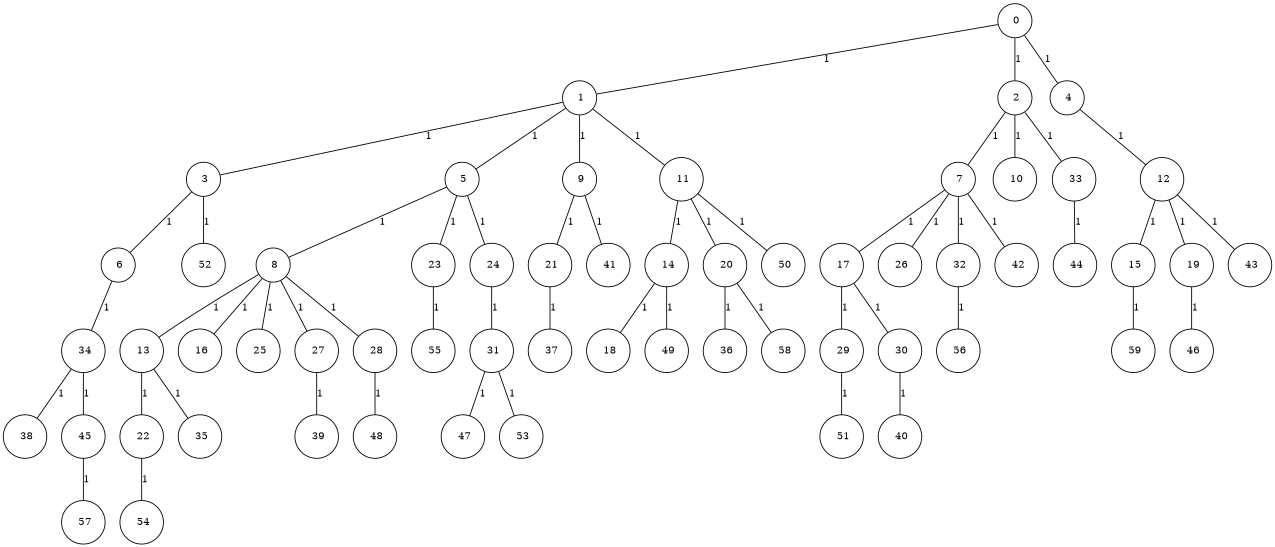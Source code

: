 graph G {
size="8.5,11;"
ratio = "expand;"
fixedsize="true;"
overlap="scale;"
node[shape=circle,width=.12,hight=.12,fontsize=12]
edge[fontsize=12]

0[label=" 0" color=black, pos="0.536979,2.670854!"];
1[label=" 1" color=black, pos="1.1213104,1.3860885!"];
2[label=" 2" color=black, pos="0.57354989,2.5806518!"];
3[label=" 3" color=black, pos="0.11273539,1.6377446!"];
4[label=" 4" color=black, pos="0.0056219022,0.24266778!"];
5[label=" 5" color=black, pos="2.064685,1.299079!"];
6[label=" 6" color=black, pos="0.27597663,0.90470313!"];
7[label=" 7" color=black, pos="1.5376848,1.0591148!"];
8[label=" 8" color=black, pos="2.5247093,2.9465686!"];
9[label=" 9" color=black, pos="2.7189433,0.32548601!"];
10[label=" 10" color=black, pos="0.18600176,1.5939268!"];
11[label=" 11" color=black, pos="0.13433032,2.6969191!"];
12[label=" 12" color=black, pos="2.1487976,0.34430217!"];
13[label=" 13" color=black, pos="1.7962219,2.836657!"];
14[label=" 14" color=black, pos="2.5570072,1.113841!"];
15[label=" 15" color=black, pos="1.5333533,2.1693557!"];
16[label=" 16" color=black, pos="1.9029246,2.7040823!"];
17[label=" 17" color=black, pos="0.44858146,1.9143611!"];
18[label=" 18" color=black, pos="0.93570611,2.9333204!"];
19[label=" 19" color=black, pos="2.7399592,2.2099887!"];
20[label=" 20" color=black, pos="1.5698263,2.1022395!"];
21[label=" 21" color=black, pos="2.197672,2.4382467!"];
22[label=" 22" color=black, pos="1.6802566,2.8493712!"];
23[label=" 23" color=black, pos="1.7250435,0.27167253!"];
24[label=" 24" color=black, pos="0.13465133,2.2498359!"];
25[label=" 25" color=black, pos="0.0053231823,2.217816!"];
26[label=" 26" color=black, pos="1.6724848,2.0110657!"];
27[label=" 27" color=black, pos="1.7813758,0.30120084!"];
28[label=" 28" color=black, pos="2.7753452,2.7172503!"];
29[label=" 29" color=black, pos="2.3423368,0.72769647!"];
30[label=" 30" color=black, pos="0.70758468,0.23620335!"];
31[label=" 31" color=black, pos="1.5957947,0.060596228!"];
32[label=" 32" color=black, pos="1.4836307,0.31367882!"];
33[label=" 33" color=black, pos="2.4746291,0.42998321!"];
34[label=" 34" color=black, pos="0.68263123,2.559558!"];
35[label=" 35" color=black, pos="1.6621033,1.8152092!"];
36[label=" 36" color=black, pos="1.2641991,2.4104657!"];
37[label=" 37" color=black, pos="1.6879564,2.6291293!"];
38[label=" 38" color=black, pos="2.7152299,1.8281693!"];
39[label=" 39" color=black, pos="1.3732086,0.041470647!"];
40[label=" 40" color=black, pos="0.19919768,2.3457932!"];
41[label=" 41" color=black, pos="2.8866443,2.8209408!"];
42[label=" 42" color=black, pos="0.21682538,1.0332826!"];
43[label=" 43" color=black, pos="2.2412575,2.3163772!"];
44[label=" 44" color=black, pos="1.3809513,0.11199251!"];
45[label=" 45" color=black, pos="1.8650052,1.4644488!"];
46[label=" 46" color=black, pos="2.6064545,2.8912597!"];
47[label=" 47" color=black, pos="2.1813837,2.8365024!"];
48[label=" 48" color=black, pos="0.28787985,1.0544081!"];
49[label=" 49" color=black, pos="2.9580721,0.74379968!"];
50[label=" 50" color=black, pos="0.2558476,1.0538262!"];
51[label=" 51" color=black, pos="2.6255741,0.0025617196!"];
52[label=" 52" color=black, pos="0.097046359,0.07543304!"];
53[label=" 53" color=black, pos="2.8556761,1.5422867!"];
54[label=" 54" color=black, pos="0.8325,1.4417937!"];
55[label=" 55" color=black, pos="0.36627678,0.39446498!"];
56[label=" 56" color=black, pos="2.4605918,0.82868077!"];
57[label=" 57" color=black, pos="0.32422201,1.5935614!"];
58[label=" 58" color=black, pos="2.3495627,2.0771747!"];
59[label=" 59" color=black, pos="1.0175909,0.98166216!"];
0--1[label="1"]
0--2[label="1"]
0--4[label="1"]
1--3[label="1"]
1--5[label="1"]
1--9[label="1"]
1--11[label="1"]
2--7[label="1"]
2--10[label="1"]
2--33[label="1"]
3--6[label="1"]
3--52[label="1"]
4--12[label="1"]
5--8[label="1"]
5--23[label="1"]
5--24[label="1"]
6--34[label="1"]
7--17[label="1"]
7--26[label="1"]
7--32[label="1"]
7--42[label="1"]
8--13[label="1"]
8--16[label="1"]
8--25[label="1"]
8--27[label="1"]
8--28[label="1"]
9--21[label="1"]
9--41[label="1"]
11--14[label="1"]
11--20[label="1"]
11--50[label="1"]
12--15[label="1"]
12--19[label="1"]
12--43[label="1"]
13--22[label="1"]
13--35[label="1"]
14--18[label="1"]
14--49[label="1"]
15--59[label="1"]
17--29[label="1"]
17--30[label="1"]
19--46[label="1"]
20--36[label="1"]
20--58[label="1"]
21--37[label="1"]
22--54[label="1"]
23--55[label="1"]
24--31[label="1"]
27--39[label="1"]
28--48[label="1"]
29--51[label="1"]
30--40[label="1"]
31--47[label="1"]
31--53[label="1"]
32--56[label="1"]
33--44[label="1"]
34--38[label="1"]
34--45[label="1"]
45--57[label="1"]

}
